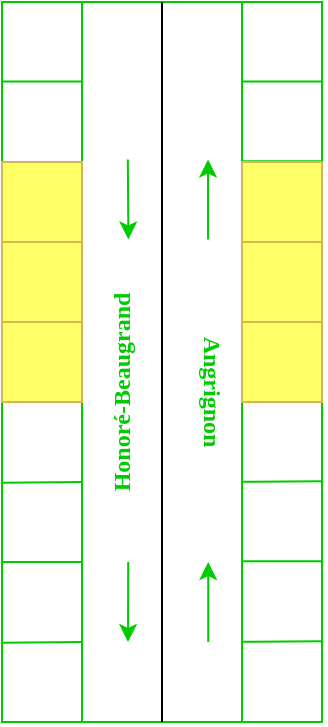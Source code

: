 <mxfile version="24.6.1" type="device">
  <diagram id="OylcVsRS-XCSKNIYDoVY" name="Page-1">
    <mxGraphModel dx="668" dy="453" grid="1" gridSize="10" guides="1" tooltips="1" connect="1" arrows="1" fold="1" page="1" pageScale="1" pageWidth="850" pageHeight="1100" math="0" shadow="0">
      <root>
        <mxCell id="0" />
        <mxCell id="1" parent="0" />
        <mxCell id="CCdBk-kMrde8lJJXCoQE-1" value="" style="rounded=1;whiteSpace=wrap;html=1;rotation=-90;strokeColor=#00CC00;arcSize=0;" parent="1" vertex="1">
          <mxGeometry x="380" y="180" width="360" height="160" as="geometry" />
        </mxCell>
        <mxCell id="CCdBk-kMrde8lJJXCoQE-4" value="" style="endArrow=none;html=1;rounded=0;strokeColor=#00CC00;" parent="1" edge="1">
          <mxGeometry width="50" height="50" relative="1" as="geometry">
            <mxPoint x="520" y="160" as="sourcePoint" />
            <mxPoint x="480" y="160" as="targetPoint" />
          </mxGeometry>
        </mxCell>
        <mxCell id="CCdBk-kMrde8lJJXCoQE-5" value="" style="endArrow=none;html=1;rounded=0;strokeColor=#00CC00;" parent="1" edge="1">
          <mxGeometry width="50" height="50" relative="1" as="geometry">
            <mxPoint x="520" y="199" as="sourcePoint" />
            <mxPoint x="480.16" y="199.07" as="targetPoint" />
          </mxGeometry>
        </mxCell>
        <mxCell id="CCdBk-kMrde8lJJXCoQE-6" value="" style="endArrow=none;html=1;rounded=0;strokeColor=#00CC00;" parent="1" edge="1">
          <mxGeometry width="50" height="50" relative="1" as="geometry">
            <mxPoint x="520" y="240" as="sourcePoint" />
            <mxPoint x="480.16" y="240.32" as="targetPoint" />
          </mxGeometry>
        </mxCell>
        <mxCell id="CCdBk-kMrde8lJJXCoQE-7" value="" style="endArrow=none;html=1;rounded=0;strokeColor=#00CC00;" parent="1" edge="1">
          <mxGeometry width="50" height="50" relative="1" as="geometry">
            <mxPoint x="520" y="280" as="sourcePoint" />
            <mxPoint x="480.16" y="280.04" as="targetPoint" />
          </mxGeometry>
        </mxCell>
        <mxCell id="CCdBk-kMrde8lJJXCoQE-8" value="" style="endArrow=none;html=1;rounded=0;strokeColor=#00CC00;" parent="1" edge="1">
          <mxGeometry width="50" height="50" relative="1" as="geometry">
            <mxPoint x="520" y="320" as="sourcePoint" />
            <mxPoint x="480.16" y="320.32" as="targetPoint" />
          </mxGeometry>
        </mxCell>
        <mxCell id="CCdBk-kMrde8lJJXCoQE-10" value="" style="endArrow=none;html=1;rounded=0;strokeColor=#00CC00;" parent="1" edge="1">
          <mxGeometry width="50" height="50" relative="1" as="geometry">
            <mxPoint x="519.84" y="400" as="sourcePoint" />
            <mxPoint x="480.0" y="400.32" as="targetPoint" />
          </mxGeometry>
        </mxCell>
        <mxCell id="CCdBk-kMrde8lJJXCoQE-11" value="" style="endArrow=none;html=1;rounded=0;entryX=1;entryY=0.5;entryDx=0;entryDy=0;exitX=0;exitY=0.5;exitDx=0;exitDy=0;" parent="1" source="CCdBk-kMrde8lJJXCoQE-1" target="CCdBk-kMrde8lJJXCoQE-1" edge="1">
          <mxGeometry width="50" height="50" relative="1" as="geometry">
            <mxPoint x="398.25" y="310" as="sourcePoint" />
            <mxPoint x="448.25" y="260" as="targetPoint" />
          </mxGeometry>
        </mxCell>
        <mxCell id="CCdBk-kMrde8lJJXCoQE-12" value="" style="endArrow=none;html=1;rounded=0;entryX=1;entryY=0.25;entryDx=0;entryDy=0;exitX=0;exitY=0.25;exitDx=0;exitDy=0;strokeColor=#00CC00;endSize=9;" parent="1" source="CCdBk-kMrde8lJJXCoQE-1" target="CCdBk-kMrde8lJJXCoQE-1" edge="1">
          <mxGeometry width="50" height="50" relative="1" as="geometry">
            <mxPoint x="398.25" y="310" as="sourcePoint" />
            <mxPoint x="448.25" y="260" as="targetPoint" />
          </mxGeometry>
        </mxCell>
        <mxCell id="CCdBk-kMrde8lJJXCoQE-13" value="" style="endArrow=none;html=1;rounded=0;entryX=1;entryY=0.75;entryDx=0;entryDy=0;exitX=0;exitY=0.75;exitDx=0;exitDy=0;strokeColor=#00CC00;" parent="1" source="CCdBk-kMrde8lJJXCoQE-1" target="CCdBk-kMrde8lJJXCoQE-1" edge="1">
          <mxGeometry width="50" height="50" relative="1" as="geometry">
            <mxPoint x="398.25" y="310" as="sourcePoint" />
            <mxPoint x="448.25" y="260" as="targetPoint" />
          </mxGeometry>
        </mxCell>
        <mxCell id="CCdBk-kMrde8lJJXCoQE-15" value="" style="endArrow=none;html=1;rounded=0;strokeColor=#00CC00;" parent="1" edge="1">
          <mxGeometry width="50" height="50" relative="1" as="geometry">
            <mxPoint x="520" y="360" as="sourcePoint" />
            <mxPoint x="480" y="360" as="targetPoint" />
          </mxGeometry>
        </mxCell>
        <mxCell id="CCdBk-kMrde8lJJXCoQE-24" value="" style="endArrow=none;html=1;rounded=0;strokeColor=#00CC00;" parent="1" edge="1">
          <mxGeometry width="50" height="50" relative="1" as="geometry">
            <mxPoint x="640.25" y="159.6" as="sourcePoint" />
            <mxPoint x="600.25" y="159.6" as="targetPoint" />
          </mxGeometry>
        </mxCell>
        <mxCell id="CCdBk-kMrde8lJJXCoQE-25" value="" style="endArrow=none;html=1;rounded=0;strokeColor=#00CC00;" parent="1" edge="1">
          <mxGeometry width="50" height="50" relative="1" as="geometry">
            <mxPoint x="640.25" y="198.6" as="sourcePoint" />
            <mxPoint x="600.25" y="198.67" as="targetPoint" />
          </mxGeometry>
        </mxCell>
        <mxCell id="CCdBk-kMrde8lJJXCoQE-26" value="" style="endArrow=none;html=1;rounded=0;strokeColor=#00CC00;" parent="1" edge="1">
          <mxGeometry width="50" height="50" relative="1" as="geometry">
            <mxPoint x="640.25" y="239.6" as="sourcePoint" />
            <mxPoint x="600.25" y="239.92" as="targetPoint" />
          </mxGeometry>
        </mxCell>
        <mxCell id="CCdBk-kMrde8lJJXCoQE-27" value="" style="endArrow=none;html=1;rounded=0;strokeColor=#00CC00;" parent="1" edge="1">
          <mxGeometry width="50" height="50" relative="1" as="geometry">
            <mxPoint x="640.25" y="279.6" as="sourcePoint" />
            <mxPoint x="600.25" y="279.64" as="targetPoint" />
          </mxGeometry>
        </mxCell>
        <mxCell id="CCdBk-kMrde8lJJXCoQE-28" value="" style="endArrow=none;html=1;rounded=0;strokeColor=#00CC00;" parent="1" edge="1">
          <mxGeometry width="50" height="50" relative="1" as="geometry">
            <mxPoint x="640.25" y="319.6" as="sourcePoint" />
            <mxPoint x="600.25" y="319.92" as="targetPoint" />
          </mxGeometry>
        </mxCell>
        <mxCell id="CCdBk-kMrde8lJJXCoQE-29" value="" style="endArrow=none;html=1;rounded=0;strokeColor=#00CC00;" parent="1" edge="1">
          <mxGeometry width="50" height="50" relative="1" as="geometry">
            <mxPoint x="640.25" y="399.6" as="sourcePoint" />
            <mxPoint x="600.25" y="399.92" as="targetPoint" />
          </mxGeometry>
        </mxCell>
        <mxCell id="CCdBk-kMrde8lJJXCoQE-30" value="" style="endArrow=none;html=1;rounded=0;entryX=0.25;entryY=0;entryDx=0;entryDy=0;strokeColor=#00CC00;" parent="1" edge="1">
          <mxGeometry width="50" height="50" relative="1" as="geometry">
            <mxPoint x="640.25" y="359.6" as="sourcePoint" />
            <mxPoint x="600.25" y="359.6" as="targetPoint" />
          </mxGeometry>
        </mxCell>
        <mxCell id="CCdBk-kMrde8lJJXCoQE-31" value="Angrignon" style="text;html=1;strokeColor=none;fillColor=none;align=center;verticalAlign=middle;whiteSpace=wrap;rounded=0;rotation=90;fontColor=#00CC00;fontStyle=1;fontFamily=Lucida Console;" parent="1" vertex="1">
          <mxGeometry x="540" y="260" width="90" height="30" as="geometry" />
        </mxCell>
        <mxCell id="CCdBk-kMrde8lJJXCoQE-32" value="Honor&lt;b style=&quot;text-align: left; background-color: rgb(255, 255, 255);&quot;&gt;&lt;font style=&quot;font-size: 12px;&quot;&gt;é-Beaugrand&lt;/font&gt;&lt;/b&gt;" style="text;html=1;strokeColor=none;fillColor=none;align=center;verticalAlign=middle;whiteSpace=wrap;rounded=0;rotation=-90;fontColor=#00CC00;fontStyle=1;fontFamily=Lucida Console;" parent="1" vertex="1">
          <mxGeometry x="460" y="260" width="160" height="30" as="geometry" />
        </mxCell>
        <mxCell id="CCdBk-kMrde8lJJXCoQE-34" value="" style="endArrow=classic;html=1;rounded=0;fontFamily=Lucida Console;fontSize=12;fontColor=#00CC00;strokeColor=#00CC00;fontStyle=1" parent="1" edge="1">
          <mxGeometry width="50" height="50" relative="1" as="geometry">
            <mxPoint x="583.02" y="198.75" as="sourcePoint" />
            <mxPoint x="583.02" y="158.75" as="targetPoint" />
            <Array as="points" />
          </mxGeometry>
        </mxCell>
        <mxCell id="CCdBk-kMrde8lJJXCoQE-35" value="" style="endArrow=classic;html=1;rounded=0;fontFamily=Lucida Console;fontSize=12;fontColor=#00CC00;strokeColor=#00CC00;fontStyle=1" parent="1" edge="1">
          <mxGeometry width="50" height="50" relative="1" as="geometry">
            <mxPoint x="583.11" y="400" as="sourcePoint" />
            <mxPoint x="583.11" y="360" as="targetPoint" />
          </mxGeometry>
        </mxCell>
        <mxCell id="CCdBk-kMrde8lJJXCoQE-36" value="" style="endArrow=classic;html=1;rounded=0;fontFamily=Lucida Console;fontSize=12;fontColor=#00CC00;strokeColor=#00CC00;fontStyle=1" parent="1" edge="1">
          <mxGeometry width="50" height="50" relative="1" as="geometry">
            <mxPoint x="543.1" y="360.0" as="sourcePoint" />
            <mxPoint x="543" y="400" as="targetPoint" />
            <Array as="points" />
          </mxGeometry>
        </mxCell>
        <mxCell id="CCdBk-kMrde8lJJXCoQE-37" value="" style="endArrow=classic;html=1;rounded=0;fontFamily=Lucida Console;fontSize=12;fontColor=#00CC00;strokeColor=#00CC00;fontStyle=1" parent="1" edge="1">
          <mxGeometry width="50" height="50" relative="1" as="geometry">
            <mxPoint x="542.91" y="158.75" as="sourcePoint" />
            <mxPoint x="543.2" y="198.75" as="targetPoint" />
          </mxGeometry>
        </mxCell>
        <mxCell id="JMoQ618bNgeiEcejHzmU-6" value="" style="text;html=1;strokeColor=#d6b656;fillColor=#FFFF66;align=center;verticalAlign=middle;whiteSpace=wrap;rounded=1;fontFamily=Lucida Console;fontSize=7;fontColor=#00CC00;glass=0;sketch=0;arcSize=0;" parent="1" vertex="1">
          <mxGeometry x="480" y="240" width="40" height="40" as="geometry" />
        </mxCell>
        <mxCell id="-S2LpZ2Q7ccBmGWUPwFg-1" value="" style="endArrow=none;html=1;rounded=0;strokeColor=#00CC00;" parent="1" edge="1">
          <mxGeometry width="50" height="50" relative="1" as="geometry">
            <mxPoint x="520" y="119.71" as="sourcePoint" />
            <mxPoint x="480" y="119.71" as="targetPoint" />
          </mxGeometry>
        </mxCell>
        <mxCell id="-S2LpZ2Q7ccBmGWUPwFg-4" value="" style="endArrow=none;html=1;rounded=0;strokeColor=#00CC00;" parent="1" edge="1">
          <mxGeometry width="50" height="50" relative="1" as="geometry">
            <mxPoint x="640" y="119.71" as="sourcePoint" />
            <mxPoint x="600.25" y="119.71" as="targetPoint" />
          </mxGeometry>
        </mxCell>
        <mxCell id="-S2LpZ2Q7ccBmGWUPwFg-9" value="" style="text;html=1;strokeColor=#D6B656;fillColor=#FFFF66;align=center;verticalAlign=middle;whiteSpace=wrap;rounded=1;fontFamily=Lucida Console;fontSize=7;fontColor=#00CC00;glass=0;sketch=0;arcSize=0;" parent="1" vertex="1">
          <mxGeometry x="600" y="240" width="40" height="40" as="geometry" />
        </mxCell>
        <mxCell id="-S2LpZ2Q7ccBmGWUPwFg-10" value="" style="text;html=1;strokeColor=none;fillColor=none;align=center;verticalAlign=middle;whiteSpace=wrap;rounded=1;fontFamily=Lucida Console;fontSize=7;fontColor=#00CC00;glass=0;sketch=0;arcSize=0;" parent="1" vertex="1">
          <mxGeometry x="600" y="80" width="40" height="40" as="geometry" />
        </mxCell>
        <mxCell id="-S2LpZ2Q7ccBmGWUPwFg-11" value="" style="text;html=1;strokeColor=#D6B656;fillColor=#FFFF66;align=center;verticalAlign=middle;whiteSpace=wrap;rounded=1;fontFamily=Lucida Console;fontSize=7;fontColor=#00CC00;glass=0;sketch=0;arcSize=0;" parent="1" vertex="1">
          <mxGeometry x="480" y="200" width="40" height="40" as="geometry" />
        </mxCell>
        <mxCell id="-S2LpZ2Q7ccBmGWUPwFg-13" value="" style="text;html=1;strokeColor=#D6B656;fillColor=#FFFF66;align=center;verticalAlign=middle;whiteSpace=wrap;rounded=1;fontFamily=Lucida Console;fontSize=7;fontColor=#00CC00;glass=0;sketch=0;arcSize=0;" parent="1" vertex="1">
          <mxGeometry x="600" y="200" width="40" height="40" as="geometry" />
        </mxCell>
        <mxCell id="-S2LpZ2Q7ccBmGWUPwFg-14" value="" style="text;html=1;strokeColor=#D6B656;fillColor=#FFFF66;align=center;verticalAlign=middle;whiteSpace=wrap;rounded=1;fontFamily=Lucida Console;fontSize=7;fontColor=#00CC00;glass=0;sketch=0;arcSize=0;" parent="1" vertex="1">
          <mxGeometry x="600" y="160" width="40" height="40" as="geometry" />
        </mxCell>
        <mxCell id="-S2LpZ2Q7ccBmGWUPwFg-23" value="" style="text;html=1;strokeColor=#D6B656;fillColor=#FFFF66;align=center;verticalAlign=middle;whiteSpace=wrap;rounded=1;fontFamily=Lucida Console;fontSize=7;fontColor=#00CC00;glass=0;sketch=0;arcSize=0;" parent="1" vertex="1">
          <mxGeometry x="480" y="160" width="40" height="40" as="geometry" />
        </mxCell>
      </root>
    </mxGraphModel>
  </diagram>
</mxfile>
